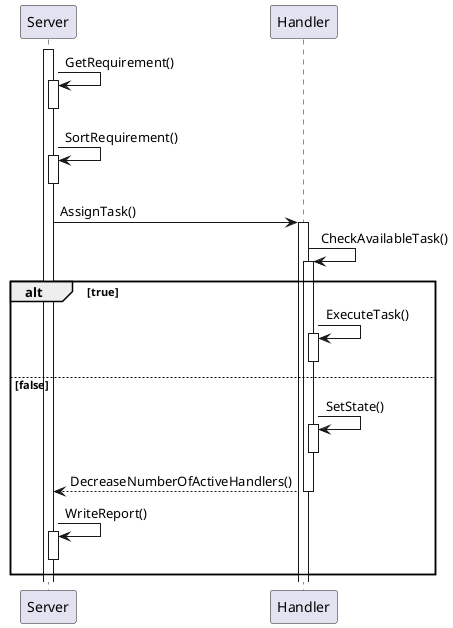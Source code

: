 @startuml
activate Server
Server -> Server: GetRequirement()
activate Server
deactivate Server
Server -> Server: SortRequirement()
activate Server
deactivate Server
Server -> Handler: AssignTask()
activate Handler
Handler -> Handler: CheckAvailableTask()
activate Handler
alt true
  Handler -> Handler: ExecuteTask()
  activate Handler
  deactivate Handler
else false
  Handler -> Handler: SetState()
  activate Handler
  deactivate Handler
  Handler --> Server: DecreaseNumberOfActiveHandlers()
  deactivate Handler
  Server -> Server: WriteReport()
  activate Server
  deactivate Server
end
@enduml